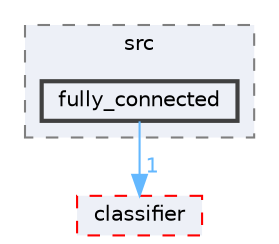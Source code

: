 digraph "Face_Access_inferencing/src/edge-impulse-sdk/porting/espressif/ESP-NN/src/fully_connected"
{
 // LATEX_PDF_SIZE
  bgcolor="transparent";
  edge [fontname=Helvetica,fontsize=10,labelfontname=Helvetica,labelfontsize=10];
  node [fontname=Helvetica,fontsize=10,shape=box,height=0.2,width=0.4];
  compound=true
  subgraph clusterdir_c90a268ca4faf40922d2ec77e7c60048 {
    graph [ bgcolor="#edf0f7", pencolor="grey50", label="src", fontname=Helvetica,fontsize=10 style="filled,dashed", URL="dir_c90a268ca4faf40922d2ec77e7c60048.html",tooltip=""]
  dir_0102c3181e4e30e664dc023505b02cfd [label="fully_connected", fillcolor="#edf0f7", color="grey25", style="filled,bold", URL="dir_0102c3181e4e30e664dc023505b02cfd.html",tooltip=""];
  }
  dir_23fbe5a3fb0933f31748c7066d658296 [label="classifier", fillcolor="#edf0f7", color="red", style="filled,dashed", URL="dir_23fbe5a3fb0933f31748c7066d658296.html",tooltip=""];
  dir_0102c3181e4e30e664dc023505b02cfd->dir_23fbe5a3fb0933f31748c7066d658296 [headlabel="1", labeldistance=1.5 headhref="dir_000116_000048.html" href="dir_000116_000048.html" color="steelblue1" fontcolor="steelblue1"];
}
